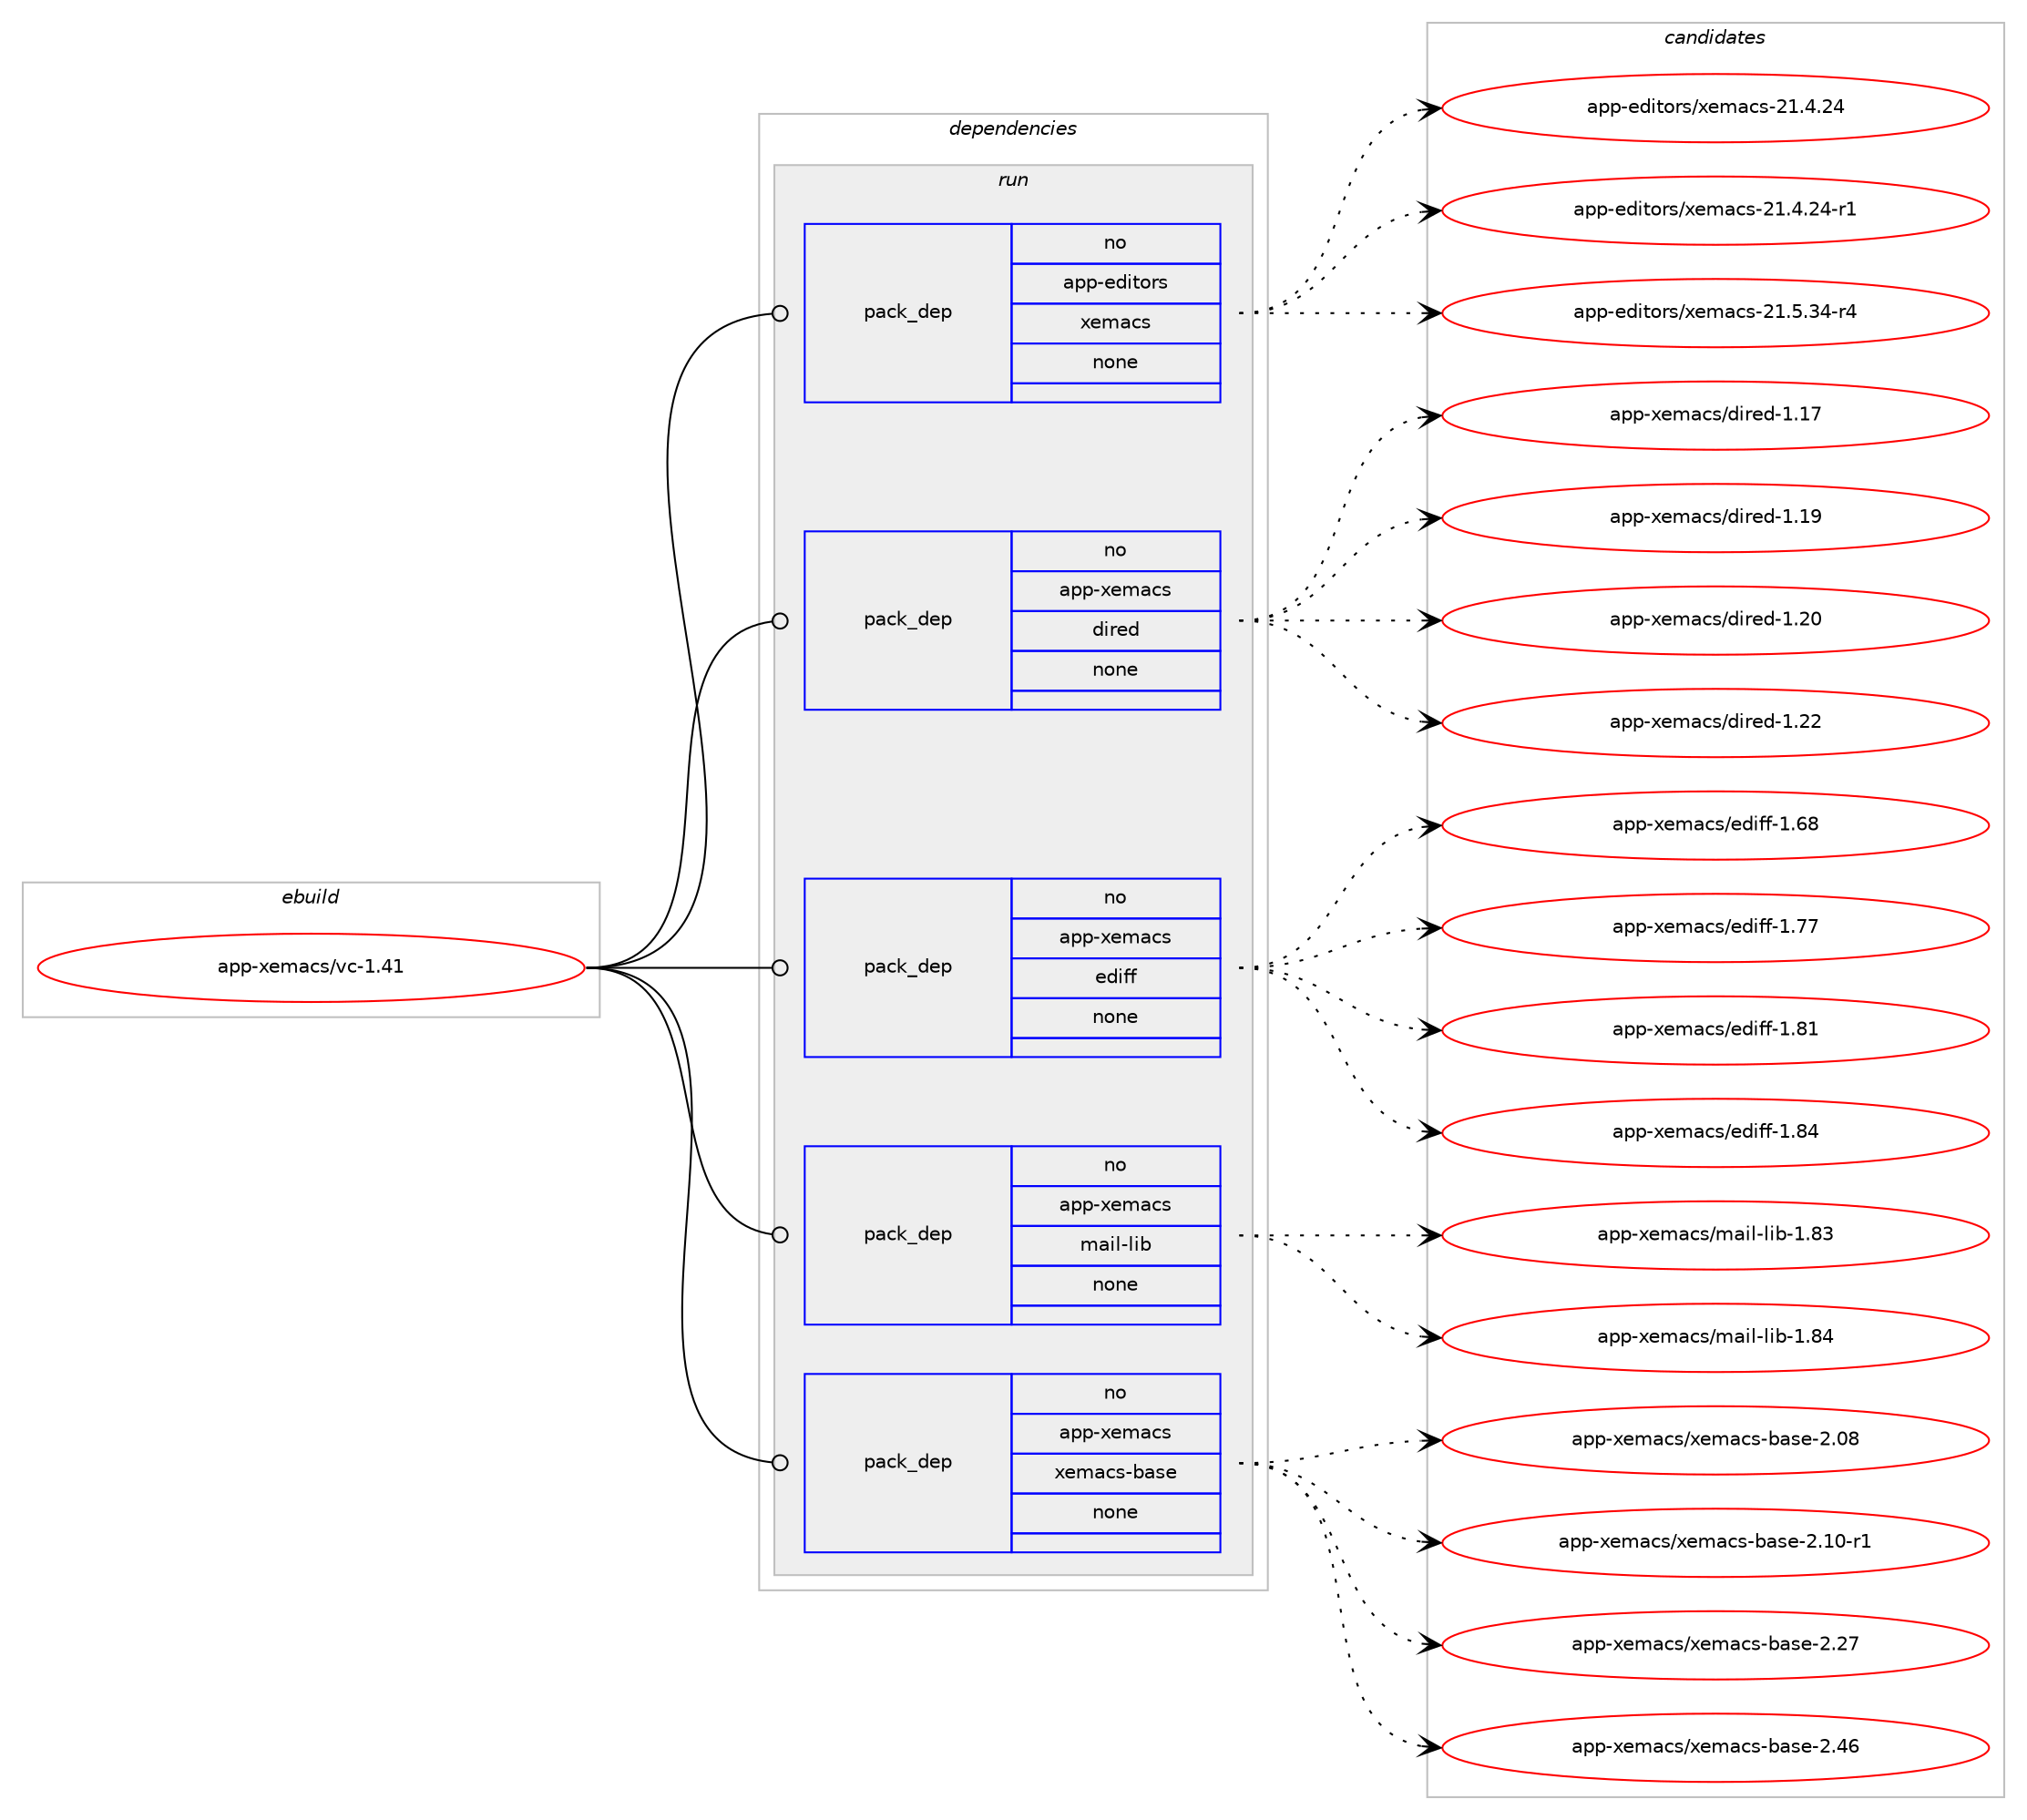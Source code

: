 digraph prolog {

# *************
# Graph options
# *************

newrank=true;
concentrate=true;
compound=true;
graph [rankdir=LR,fontname=Helvetica,fontsize=10,ranksep=1.5];#, ranksep=2.5, nodesep=0.2];
edge  [arrowhead=vee];
node  [fontname=Helvetica,fontsize=10];

# **********
# The ebuild
# **********

subgraph cluster_leftcol {
color=gray;
rank=same;
label=<<i>ebuild</i>>;
id [label="app-xemacs/vc-1.41", color=red, width=4, href="../app-xemacs/vc-1.41.svg"];
}

# ****************
# The dependencies
# ****************

subgraph cluster_midcol {
color=gray;
label=<<i>dependencies</i>>;
subgraph cluster_compile {
fillcolor="#eeeeee";
style=filled;
label=<<i>compile</i>>;
}
subgraph cluster_compileandrun {
fillcolor="#eeeeee";
style=filled;
label=<<i>compile and run</i>>;
}
subgraph cluster_run {
fillcolor="#eeeeee";
style=filled;
label=<<i>run</i>>;
subgraph pack938967 {
dependency1316249 [label=<<TABLE BORDER="0" CELLBORDER="1" CELLSPACING="0" CELLPADDING="4" WIDTH="220"><TR><TD ROWSPAN="6" CELLPADDING="30">pack_dep</TD></TR><TR><TD WIDTH="110">no</TD></TR><TR><TD>app-editors</TD></TR><TR><TD>xemacs</TD></TR><TR><TD>none</TD></TR><TR><TD></TD></TR></TABLE>>, shape=none, color=blue];
}
id:e -> dependency1316249:w [weight=20,style="solid",arrowhead="odot"];
subgraph pack938968 {
dependency1316250 [label=<<TABLE BORDER="0" CELLBORDER="1" CELLSPACING="0" CELLPADDING="4" WIDTH="220"><TR><TD ROWSPAN="6" CELLPADDING="30">pack_dep</TD></TR><TR><TD WIDTH="110">no</TD></TR><TR><TD>app-xemacs</TD></TR><TR><TD>dired</TD></TR><TR><TD>none</TD></TR><TR><TD></TD></TR></TABLE>>, shape=none, color=blue];
}
id:e -> dependency1316250:w [weight=20,style="solid",arrowhead="odot"];
subgraph pack938969 {
dependency1316251 [label=<<TABLE BORDER="0" CELLBORDER="1" CELLSPACING="0" CELLPADDING="4" WIDTH="220"><TR><TD ROWSPAN="6" CELLPADDING="30">pack_dep</TD></TR><TR><TD WIDTH="110">no</TD></TR><TR><TD>app-xemacs</TD></TR><TR><TD>ediff</TD></TR><TR><TD>none</TD></TR><TR><TD></TD></TR></TABLE>>, shape=none, color=blue];
}
id:e -> dependency1316251:w [weight=20,style="solid",arrowhead="odot"];
subgraph pack938970 {
dependency1316252 [label=<<TABLE BORDER="0" CELLBORDER="1" CELLSPACING="0" CELLPADDING="4" WIDTH="220"><TR><TD ROWSPAN="6" CELLPADDING="30">pack_dep</TD></TR><TR><TD WIDTH="110">no</TD></TR><TR><TD>app-xemacs</TD></TR><TR><TD>mail-lib</TD></TR><TR><TD>none</TD></TR><TR><TD></TD></TR></TABLE>>, shape=none, color=blue];
}
id:e -> dependency1316252:w [weight=20,style="solid",arrowhead="odot"];
subgraph pack938971 {
dependency1316253 [label=<<TABLE BORDER="0" CELLBORDER="1" CELLSPACING="0" CELLPADDING="4" WIDTH="220"><TR><TD ROWSPAN="6" CELLPADDING="30">pack_dep</TD></TR><TR><TD WIDTH="110">no</TD></TR><TR><TD>app-xemacs</TD></TR><TR><TD>xemacs-base</TD></TR><TR><TD>none</TD></TR><TR><TD></TD></TR></TABLE>>, shape=none, color=blue];
}
id:e -> dependency1316253:w [weight=20,style="solid",arrowhead="odot"];
}
}

# **************
# The candidates
# **************

subgraph cluster_choices {
rank=same;
color=gray;
label=<<i>candidates</i>>;

subgraph choice938967 {
color=black;
nodesep=1;
choice97112112451011001051161111141154712010110997991154550494652465052 [label="app-editors/xemacs-21.4.24", color=red, width=4,href="../app-editors/xemacs-21.4.24.svg"];
choice971121124510110010511611111411547120101109979911545504946524650524511449 [label="app-editors/xemacs-21.4.24-r1", color=red, width=4,href="../app-editors/xemacs-21.4.24-r1.svg"];
choice971121124510110010511611111411547120101109979911545504946534651524511452 [label="app-editors/xemacs-21.5.34-r4", color=red, width=4,href="../app-editors/xemacs-21.5.34-r4.svg"];
dependency1316249:e -> choice97112112451011001051161111141154712010110997991154550494652465052:w [style=dotted,weight="100"];
dependency1316249:e -> choice971121124510110010511611111411547120101109979911545504946524650524511449:w [style=dotted,weight="100"];
dependency1316249:e -> choice971121124510110010511611111411547120101109979911545504946534651524511452:w [style=dotted,weight="100"];
}
subgraph choice938968 {
color=black;
nodesep=1;
choice97112112451201011099799115471001051141011004549464955 [label="app-xemacs/dired-1.17", color=red, width=4,href="../app-xemacs/dired-1.17.svg"];
choice97112112451201011099799115471001051141011004549464957 [label="app-xemacs/dired-1.19", color=red, width=4,href="../app-xemacs/dired-1.19.svg"];
choice97112112451201011099799115471001051141011004549465048 [label="app-xemacs/dired-1.20", color=red, width=4,href="../app-xemacs/dired-1.20.svg"];
choice97112112451201011099799115471001051141011004549465050 [label="app-xemacs/dired-1.22", color=red, width=4,href="../app-xemacs/dired-1.22.svg"];
dependency1316250:e -> choice97112112451201011099799115471001051141011004549464955:w [style=dotted,weight="100"];
dependency1316250:e -> choice97112112451201011099799115471001051141011004549464957:w [style=dotted,weight="100"];
dependency1316250:e -> choice97112112451201011099799115471001051141011004549465048:w [style=dotted,weight="100"];
dependency1316250:e -> choice97112112451201011099799115471001051141011004549465050:w [style=dotted,weight="100"];
}
subgraph choice938969 {
color=black;
nodesep=1;
choice97112112451201011099799115471011001051021024549465456 [label="app-xemacs/ediff-1.68", color=red, width=4,href="../app-xemacs/ediff-1.68.svg"];
choice97112112451201011099799115471011001051021024549465555 [label="app-xemacs/ediff-1.77", color=red, width=4,href="../app-xemacs/ediff-1.77.svg"];
choice97112112451201011099799115471011001051021024549465649 [label="app-xemacs/ediff-1.81", color=red, width=4,href="../app-xemacs/ediff-1.81.svg"];
choice97112112451201011099799115471011001051021024549465652 [label="app-xemacs/ediff-1.84", color=red, width=4,href="../app-xemacs/ediff-1.84.svg"];
dependency1316251:e -> choice97112112451201011099799115471011001051021024549465456:w [style=dotted,weight="100"];
dependency1316251:e -> choice97112112451201011099799115471011001051021024549465555:w [style=dotted,weight="100"];
dependency1316251:e -> choice97112112451201011099799115471011001051021024549465649:w [style=dotted,weight="100"];
dependency1316251:e -> choice97112112451201011099799115471011001051021024549465652:w [style=dotted,weight="100"];
}
subgraph choice938970 {
color=black;
nodesep=1;
choice97112112451201011099799115471099710510845108105984549465651 [label="app-xemacs/mail-lib-1.83", color=red, width=4,href="../app-xemacs/mail-lib-1.83.svg"];
choice97112112451201011099799115471099710510845108105984549465652 [label="app-xemacs/mail-lib-1.84", color=red, width=4,href="../app-xemacs/mail-lib-1.84.svg"];
dependency1316252:e -> choice97112112451201011099799115471099710510845108105984549465651:w [style=dotted,weight="100"];
dependency1316252:e -> choice97112112451201011099799115471099710510845108105984549465652:w [style=dotted,weight="100"];
}
subgraph choice938971 {
color=black;
nodesep=1;
choice971121124512010110997991154712010110997991154598971151014550464856 [label="app-xemacs/xemacs-base-2.08", color=red, width=4,href="../app-xemacs/xemacs-base-2.08.svg"];
choice9711211245120101109979911547120101109979911545989711510145504649484511449 [label="app-xemacs/xemacs-base-2.10-r1", color=red, width=4,href="../app-xemacs/xemacs-base-2.10-r1.svg"];
choice971121124512010110997991154712010110997991154598971151014550465055 [label="app-xemacs/xemacs-base-2.27", color=red, width=4,href="../app-xemacs/xemacs-base-2.27.svg"];
choice971121124512010110997991154712010110997991154598971151014550465254 [label="app-xemacs/xemacs-base-2.46", color=red, width=4,href="../app-xemacs/xemacs-base-2.46.svg"];
dependency1316253:e -> choice971121124512010110997991154712010110997991154598971151014550464856:w [style=dotted,weight="100"];
dependency1316253:e -> choice9711211245120101109979911547120101109979911545989711510145504649484511449:w [style=dotted,weight="100"];
dependency1316253:e -> choice971121124512010110997991154712010110997991154598971151014550465055:w [style=dotted,weight="100"];
dependency1316253:e -> choice971121124512010110997991154712010110997991154598971151014550465254:w [style=dotted,weight="100"];
}
}

}
